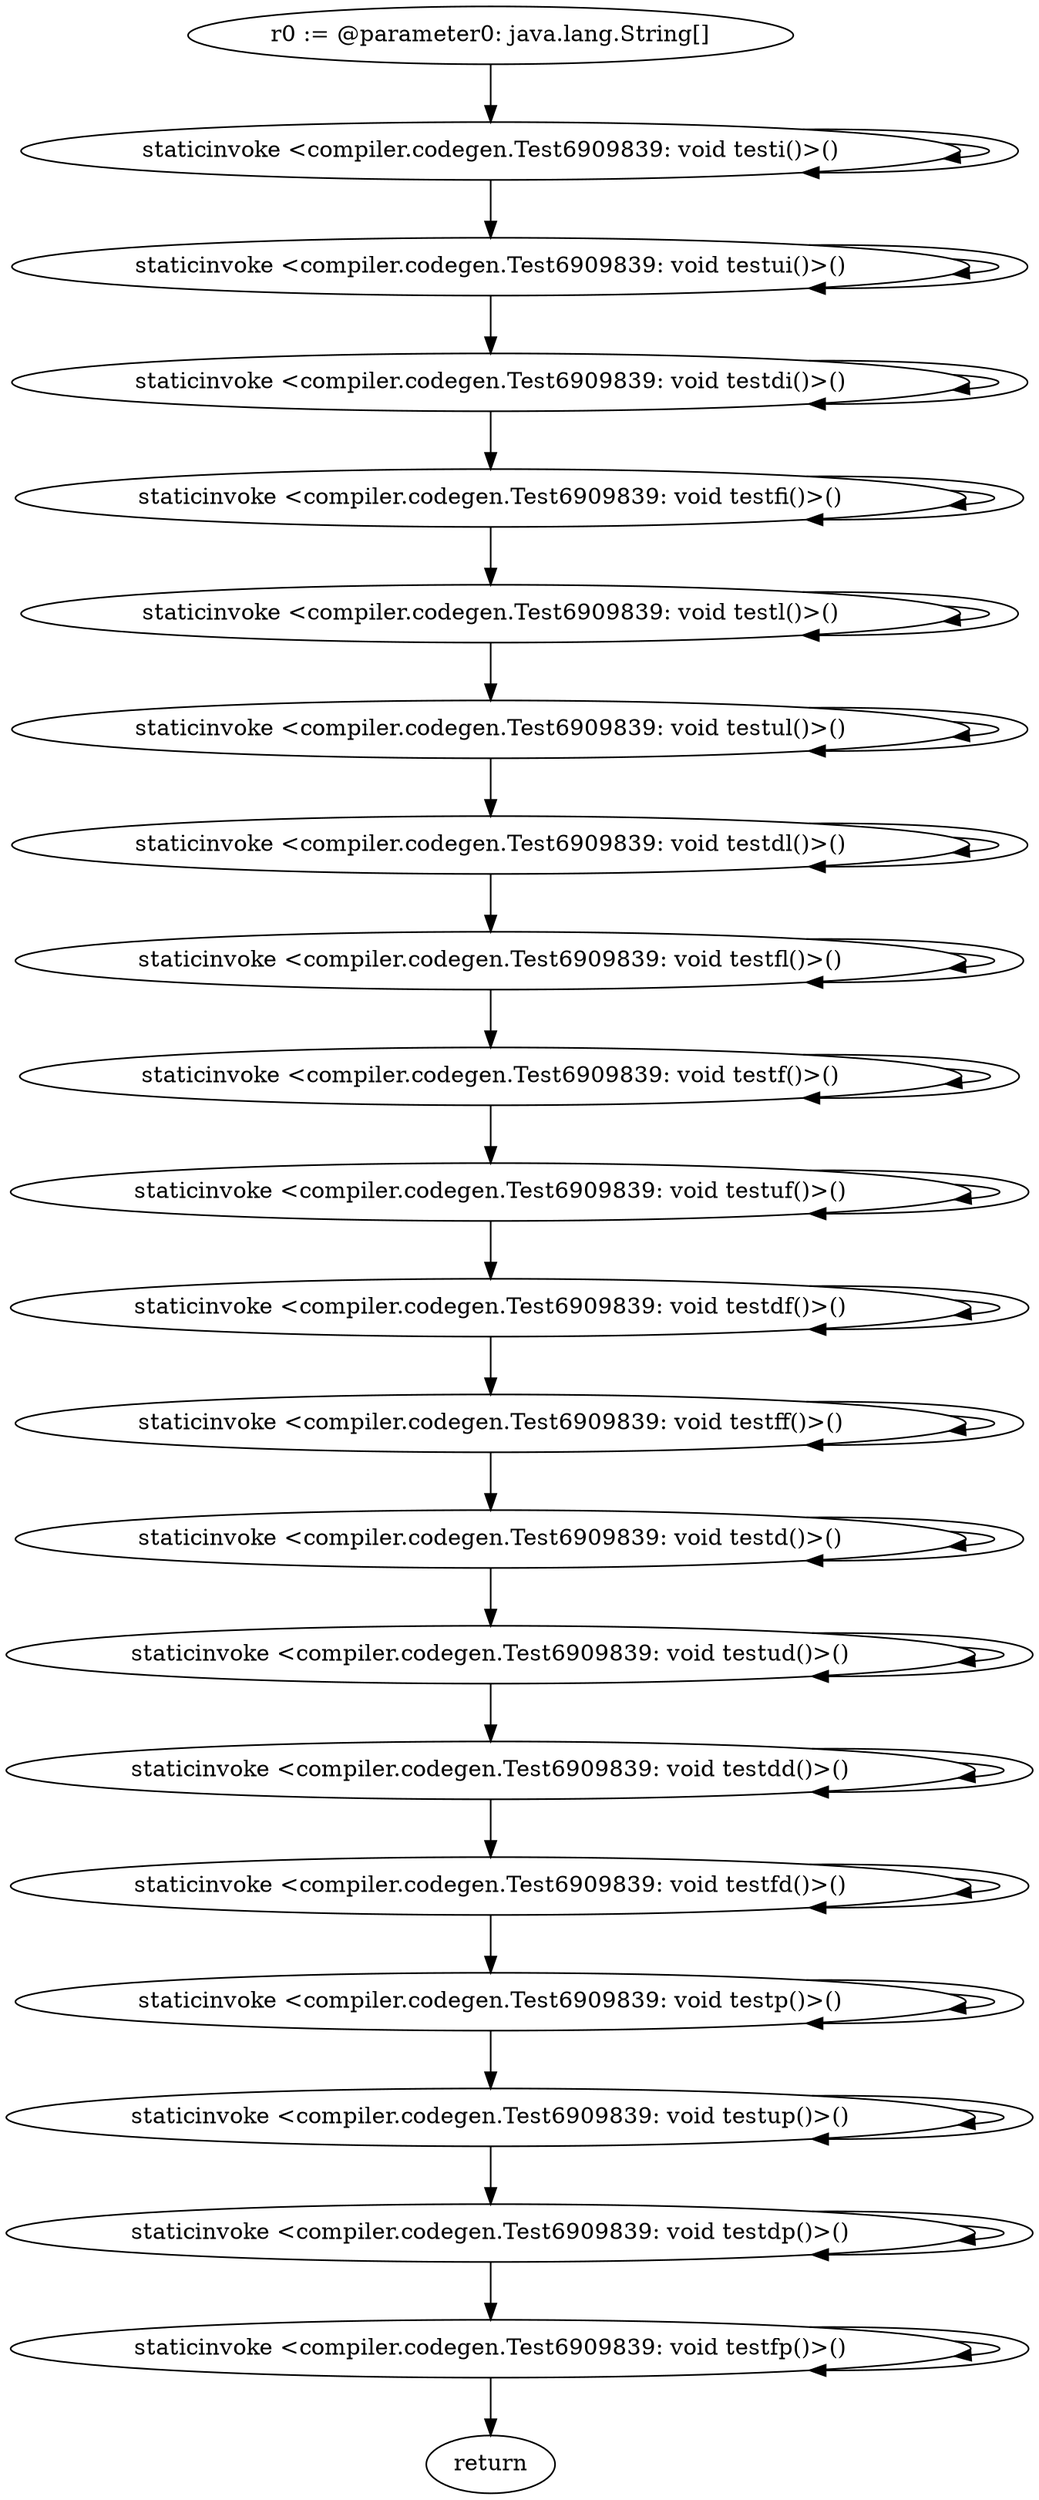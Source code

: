 digraph "unitGraph" {
    "r0 := @parameter0: java.lang.String[]"
    "staticinvoke <compiler.codegen.Test6909839: void testi()>()"
    "staticinvoke <compiler.codegen.Test6909839: void testui()>()"
    "staticinvoke <compiler.codegen.Test6909839: void testdi()>()"
    "staticinvoke <compiler.codegen.Test6909839: void testfi()>()"
    "staticinvoke <compiler.codegen.Test6909839: void testl()>()"
    "staticinvoke <compiler.codegen.Test6909839: void testul()>()"
    "staticinvoke <compiler.codegen.Test6909839: void testdl()>()"
    "staticinvoke <compiler.codegen.Test6909839: void testfl()>()"
    "staticinvoke <compiler.codegen.Test6909839: void testf()>()"
    "staticinvoke <compiler.codegen.Test6909839: void testuf()>()"
    "staticinvoke <compiler.codegen.Test6909839: void testdf()>()"
    "staticinvoke <compiler.codegen.Test6909839: void testff()>()"
    "staticinvoke <compiler.codegen.Test6909839: void testd()>()"
    "staticinvoke <compiler.codegen.Test6909839: void testud()>()"
    "staticinvoke <compiler.codegen.Test6909839: void testdd()>()"
    "staticinvoke <compiler.codegen.Test6909839: void testfd()>()"
    "staticinvoke <compiler.codegen.Test6909839: void testp()>()"
    "staticinvoke <compiler.codegen.Test6909839: void testup()>()"
    "staticinvoke <compiler.codegen.Test6909839: void testdp()>()"
    "staticinvoke <compiler.codegen.Test6909839: void testfp()>()"
    "return"
    "r0 := @parameter0: java.lang.String[]"->"staticinvoke <compiler.codegen.Test6909839: void testi()>()";
    "staticinvoke <compiler.codegen.Test6909839: void testi()>()"->"staticinvoke <compiler.codegen.Test6909839: void testi()>()";
    "staticinvoke <compiler.codegen.Test6909839: void testi()>()"->"staticinvoke <compiler.codegen.Test6909839: void testi()>()";
    "staticinvoke <compiler.codegen.Test6909839: void testi()>()"->"staticinvoke <compiler.codegen.Test6909839: void testui()>()";
    "staticinvoke <compiler.codegen.Test6909839: void testui()>()"->"staticinvoke <compiler.codegen.Test6909839: void testui()>()";
    "staticinvoke <compiler.codegen.Test6909839: void testui()>()"->"staticinvoke <compiler.codegen.Test6909839: void testui()>()";
    "staticinvoke <compiler.codegen.Test6909839: void testui()>()"->"staticinvoke <compiler.codegen.Test6909839: void testdi()>()";
    "staticinvoke <compiler.codegen.Test6909839: void testdi()>()"->"staticinvoke <compiler.codegen.Test6909839: void testdi()>()";
    "staticinvoke <compiler.codegen.Test6909839: void testdi()>()"->"staticinvoke <compiler.codegen.Test6909839: void testdi()>()";
    "staticinvoke <compiler.codegen.Test6909839: void testdi()>()"->"staticinvoke <compiler.codegen.Test6909839: void testfi()>()";
    "staticinvoke <compiler.codegen.Test6909839: void testfi()>()"->"staticinvoke <compiler.codegen.Test6909839: void testfi()>()";
    "staticinvoke <compiler.codegen.Test6909839: void testfi()>()"->"staticinvoke <compiler.codegen.Test6909839: void testfi()>()";
    "staticinvoke <compiler.codegen.Test6909839: void testfi()>()"->"staticinvoke <compiler.codegen.Test6909839: void testl()>()";
    "staticinvoke <compiler.codegen.Test6909839: void testl()>()"->"staticinvoke <compiler.codegen.Test6909839: void testl()>()";
    "staticinvoke <compiler.codegen.Test6909839: void testl()>()"->"staticinvoke <compiler.codegen.Test6909839: void testl()>()";
    "staticinvoke <compiler.codegen.Test6909839: void testl()>()"->"staticinvoke <compiler.codegen.Test6909839: void testul()>()";
    "staticinvoke <compiler.codegen.Test6909839: void testul()>()"->"staticinvoke <compiler.codegen.Test6909839: void testul()>()";
    "staticinvoke <compiler.codegen.Test6909839: void testul()>()"->"staticinvoke <compiler.codegen.Test6909839: void testul()>()";
    "staticinvoke <compiler.codegen.Test6909839: void testul()>()"->"staticinvoke <compiler.codegen.Test6909839: void testdl()>()";
    "staticinvoke <compiler.codegen.Test6909839: void testdl()>()"->"staticinvoke <compiler.codegen.Test6909839: void testdl()>()";
    "staticinvoke <compiler.codegen.Test6909839: void testdl()>()"->"staticinvoke <compiler.codegen.Test6909839: void testdl()>()";
    "staticinvoke <compiler.codegen.Test6909839: void testdl()>()"->"staticinvoke <compiler.codegen.Test6909839: void testfl()>()";
    "staticinvoke <compiler.codegen.Test6909839: void testfl()>()"->"staticinvoke <compiler.codegen.Test6909839: void testfl()>()";
    "staticinvoke <compiler.codegen.Test6909839: void testfl()>()"->"staticinvoke <compiler.codegen.Test6909839: void testfl()>()";
    "staticinvoke <compiler.codegen.Test6909839: void testfl()>()"->"staticinvoke <compiler.codegen.Test6909839: void testf()>()";
    "staticinvoke <compiler.codegen.Test6909839: void testf()>()"->"staticinvoke <compiler.codegen.Test6909839: void testf()>()";
    "staticinvoke <compiler.codegen.Test6909839: void testf()>()"->"staticinvoke <compiler.codegen.Test6909839: void testf()>()";
    "staticinvoke <compiler.codegen.Test6909839: void testf()>()"->"staticinvoke <compiler.codegen.Test6909839: void testuf()>()";
    "staticinvoke <compiler.codegen.Test6909839: void testuf()>()"->"staticinvoke <compiler.codegen.Test6909839: void testuf()>()";
    "staticinvoke <compiler.codegen.Test6909839: void testuf()>()"->"staticinvoke <compiler.codegen.Test6909839: void testuf()>()";
    "staticinvoke <compiler.codegen.Test6909839: void testuf()>()"->"staticinvoke <compiler.codegen.Test6909839: void testdf()>()";
    "staticinvoke <compiler.codegen.Test6909839: void testdf()>()"->"staticinvoke <compiler.codegen.Test6909839: void testdf()>()";
    "staticinvoke <compiler.codegen.Test6909839: void testdf()>()"->"staticinvoke <compiler.codegen.Test6909839: void testdf()>()";
    "staticinvoke <compiler.codegen.Test6909839: void testdf()>()"->"staticinvoke <compiler.codegen.Test6909839: void testff()>()";
    "staticinvoke <compiler.codegen.Test6909839: void testff()>()"->"staticinvoke <compiler.codegen.Test6909839: void testff()>()";
    "staticinvoke <compiler.codegen.Test6909839: void testff()>()"->"staticinvoke <compiler.codegen.Test6909839: void testff()>()";
    "staticinvoke <compiler.codegen.Test6909839: void testff()>()"->"staticinvoke <compiler.codegen.Test6909839: void testd()>()";
    "staticinvoke <compiler.codegen.Test6909839: void testd()>()"->"staticinvoke <compiler.codegen.Test6909839: void testd()>()";
    "staticinvoke <compiler.codegen.Test6909839: void testd()>()"->"staticinvoke <compiler.codegen.Test6909839: void testd()>()";
    "staticinvoke <compiler.codegen.Test6909839: void testd()>()"->"staticinvoke <compiler.codegen.Test6909839: void testud()>()";
    "staticinvoke <compiler.codegen.Test6909839: void testud()>()"->"staticinvoke <compiler.codegen.Test6909839: void testud()>()";
    "staticinvoke <compiler.codegen.Test6909839: void testud()>()"->"staticinvoke <compiler.codegen.Test6909839: void testud()>()";
    "staticinvoke <compiler.codegen.Test6909839: void testud()>()"->"staticinvoke <compiler.codegen.Test6909839: void testdd()>()";
    "staticinvoke <compiler.codegen.Test6909839: void testdd()>()"->"staticinvoke <compiler.codegen.Test6909839: void testdd()>()";
    "staticinvoke <compiler.codegen.Test6909839: void testdd()>()"->"staticinvoke <compiler.codegen.Test6909839: void testdd()>()";
    "staticinvoke <compiler.codegen.Test6909839: void testdd()>()"->"staticinvoke <compiler.codegen.Test6909839: void testfd()>()";
    "staticinvoke <compiler.codegen.Test6909839: void testfd()>()"->"staticinvoke <compiler.codegen.Test6909839: void testfd()>()";
    "staticinvoke <compiler.codegen.Test6909839: void testfd()>()"->"staticinvoke <compiler.codegen.Test6909839: void testfd()>()";
    "staticinvoke <compiler.codegen.Test6909839: void testfd()>()"->"staticinvoke <compiler.codegen.Test6909839: void testp()>()";
    "staticinvoke <compiler.codegen.Test6909839: void testp()>()"->"staticinvoke <compiler.codegen.Test6909839: void testp()>()";
    "staticinvoke <compiler.codegen.Test6909839: void testp()>()"->"staticinvoke <compiler.codegen.Test6909839: void testp()>()";
    "staticinvoke <compiler.codegen.Test6909839: void testp()>()"->"staticinvoke <compiler.codegen.Test6909839: void testup()>()";
    "staticinvoke <compiler.codegen.Test6909839: void testup()>()"->"staticinvoke <compiler.codegen.Test6909839: void testup()>()";
    "staticinvoke <compiler.codegen.Test6909839: void testup()>()"->"staticinvoke <compiler.codegen.Test6909839: void testup()>()";
    "staticinvoke <compiler.codegen.Test6909839: void testup()>()"->"staticinvoke <compiler.codegen.Test6909839: void testdp()>()";
    "staticinvoke <compiler.codegen.Test6909839: void testdp()>()"->"staticinvoke <compiler.codegen.Test6909839: void testdp()>()";
    "staticinvoke <compiler.codegen.Test6909839: void testdp()>()"->"staticinvoke <compiler.codegen.Test6909839: void testdp()>()";
    "staticinvoke <compiler.codegen.Test6909839: void testdp()>()"->"staticinvoke <compiler.codegen.Test6909839: void testfp()>()";
    "staticinvoke <compiler.codegen.Test6909839: void testfp()>()"->"staticinvoke <compiler.codegen.Test6909839: void testfp()>()";
    "staticinvoke <compiler.codegen.Test6909839: void testfp()>()"->"staticinvoke <compiler.codegen.Test6909839: void testfp()>()";
    "staticinvoke <compiler.codegen.Test6909839: void testfp()>()"->"return";
}
